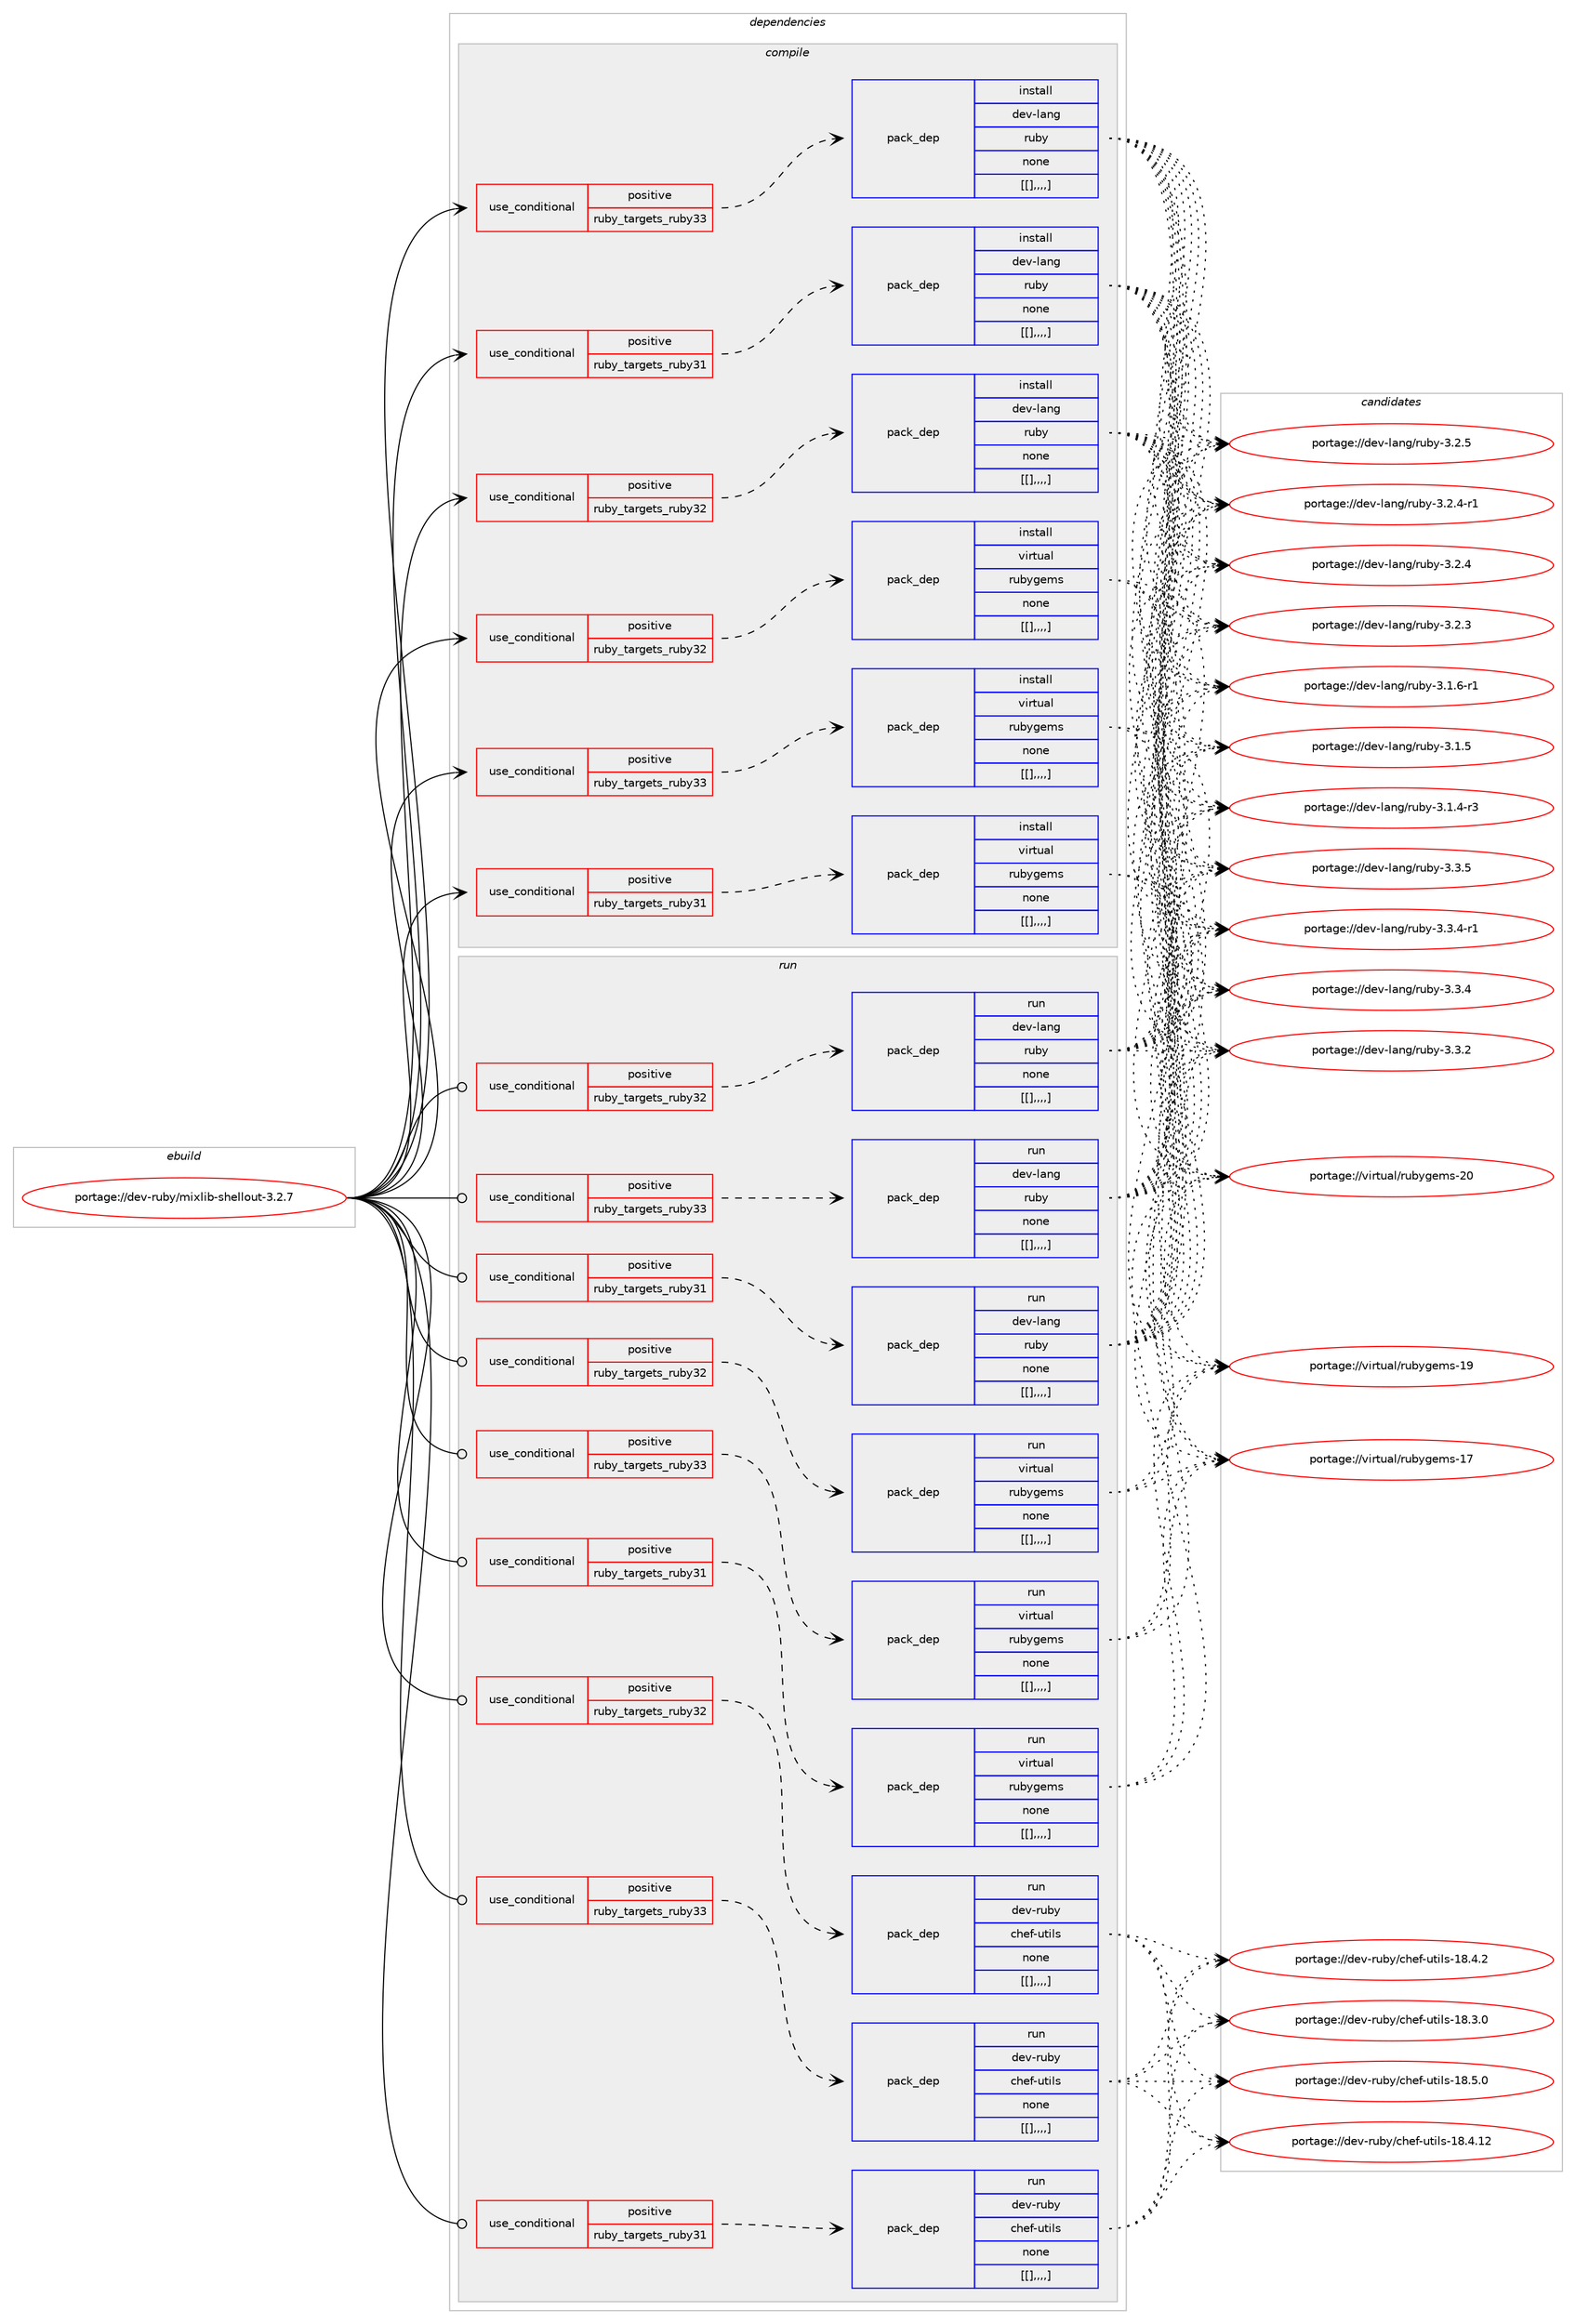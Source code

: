 digraph prolog {

# *************
# Graph options
# *************

newrank=true;
concentrate=true;
compound=true;
graph [rankdir=LR,fontname=Helvetica,fontsize=10,ranksep=1.5];#, ranksep=2.5, nodesep=0.2];
edge  [arrowhead=vee];
node  [fontname=Helvetica,fontsize=10];

# **********
# The ebuild
# **********

subgraph cluster_leftcol {
color=gray;
label=<<i>ebuild</i>>;
id [label="portage://dev-ruby/mixlib-shellout-3.2.7", color=red, width=4, href="../dev-ruby/mixlib-shellout-3.2.7.svg"];
}

# ****************
# The dependencies
# ****************

subgraph cluster_midcol {
color=gray;
label=<<i>dependencies</i>>;
subgraph cluster_compile {
fillcolor="#eeeeee";
style=filled;
label=<<i>compile</i>>;
subgraph cond52389 {
dependency193793 [label=<<TABLE BORDER="0" CELLBORDER="1" CELLSPACING="0" CELLPADDING="4"><TR><TD ROWSPAN="3" CELLPADDING="10">use_conditional</TD></TR><TR><TD>positive</TD></TR><TR><TD>ruby_targets_ruby31</TD></TR></TABLE>>, shape=none, color=red];
subgraph pack140073 {
dependency193794 [label=<<TABLE BORDER="0" CELLBORDER="1" CELLSPACING="0" CELLPADDING="4" WIDTH="220"><TR><TD ROWSPAN="6" CELLPADDING="30">pack_dep</TD></TR><TR><TD WIDTH="110">install</TD></TR><TR><TD>dev-lang</TD></TR><TR><TD>ruby</TD></TR><TR><TD>none</TD></TR><TR><TD>[[],,,,]</TD></TR></TABLE>>, shape=none, color=blue];
}
dependency193793:e -> dependency193794:w [weight=20,style="dashed",arrowhead="vee"];
}
id:e -> dependency193793:w [weight=20,style="solid",arrowhead="vee"];
subgraph cond52390 {
dependency193795 [label=<<TABLE BORDER="0" CELLBORDER="1" CELLSPACING="0" CELLPADDING="4"><TR><TD ROWSPAN="3" CELLPADDING="10">use_conditional</TD></TR><TR><TD>positive</TD></TR><TR><TD>ruby_targets_ruby31</TD></TR></TABLE>>, shape=none, color=red];
subgraph pack140074 {
dependency193796 [label=<<TABLE BORDER="0" CELLBORDER="1" CELLSPACING="0" CELLPADDING="4" WIDTH="220"><TR><TD ROWSPAN="6" CELLPADDING="30">pack_dep</TD></TR><TR><TD WIDTH="110">install</TD></TR><TR><TD>virtual</TD></TR><TR><TD>rubygems</TD></TR><TR><TD>none</TD></TR><TR><TD>[[],,,,]</TD></TR></TABLE>>, shape=none, color=blue];
}
dependency193795:e -> dependency193796:w [weight=20,style="dashed",arrowhead="vee"];
}
id:e -> dependency193795:w [weight=20,style="solid",arrowhead="vee"];
subgraph cond52391 {
dependency193797 [label=<<TABLE BORDER="0" CELLBORDER="1" CELLSPACING="0" CELLPADDING="4"><TR><TD ROWSPAN="3" CELLPADDING="10">use_conditional</TD></TR><TR><TD>positive</TD></TR><TR><TD>ruby_targets_ruby32</TD></TR></TABLE>>, shape=none, color=red];
subgraph pack140075 {
dependency193798 [label=<<TABLE BORDER="0" CELLBORDER="1" CELLSPACING="0" CELLPADDING="4" WIDTH="220"><TR><TD ROWSPAN="6" CELLPADDING="30">pack_dep</TD></TR><TR><TD WIDTH="110">install</TD></TR><TR><TD>dev-lang</TD></TR><TR><TD>ruby</TD></TR><TR><TD>none</TD></TR><TR><TD>[[],,,,]</TD></TR></TABLE>>, shape=none, color=blue];
}
dependency193797:e -> dependency193798:w [weight=20,style="dashed",arrowhead="vee"];
}
id:e -> dependency193797:w [weight=20,style="solid",arrowhead="vee"];
subgraph cond52392 {
dependency193799 [label=<<TABLE BORDER="0" CELLBORDER="1" CELLSPACING="0" CELLPADDING="4"><TR><TD ROWSPAN="3" CELLPADDING="10">use_conditional</TD></TR><TR><TD>positive</TD></TR><TR><TD>ruby_targets_ruby32</TD></TR></TABLE>>, shape=none, color=red];
subgraph pack140076 {
dependency193800 [label=<<TABLE BORDER="0" CELLBORDER="1" CELLSPACING="0" CELLPADDING="4" WIDTH="220"><TR><TD ROWSPAN="6" CELLPADDING="30">pack_dep</TD></TR><TR><TD WIDTH="110">install</TD></TR><TR><TD>virtual</TD></TR><TR><TD>rubygems</TD></TR><TR><TD>none</TD></TR><TR><TD>[[],,,,]</TD></TR></TABLE>>, shape=none, color=blue];
}
dependency193799:e -> dependency193800:w [weight=20,style="dashed",arrowhead="vee"];
}
id:e -> dependency193799:w [weight=20,style="solid",arrowhead="vee"];
subgraph cond52393 {
dependency193801 [label=<<TABLE BORDER="0" CELLBORDER="1" CELLSPACING="0" CELLPADDING="4"><TR><TD ROWSPAN="3" CELLPADDING="10">use_conditional</TD></TR><TR><TD>positive</TD></TR><TR><TD>ruby_targets_ruby33</TD></TR></TABLE>>, shape=none, color=red];
subgraph pack140077 {
dependency193802 [label=<<TABLE BORDER="0" CELLBORDER="1" CELLSPACING="0" CELLPADDING="4" WIDTH="220"><TR><TD ROWSPAN="6" CELLPADDING="30">pack_dep</TD></TR><TR><TD WIDTH="110">install</TD></TR><TR><TD>dev-lang</TD></TR><TR><TD>ruby</TD></TR><TR><TD>none</TD></TR><TR><TD>[[],,,,]</TD></TR></TABLE>>, shape=none, color=blue];
}
dependency193801:e -> dependency193802:w [weight=20,style="dashed",arrowhead="vee"];
}
id:e -> dependency193801:w [weight=20,style="solid",arrowhead="vee"];
subgraph cond52394 {
dependency193803 [label=<<TABLE BORDER="0" CELLBORDER="1" CELLSPACING="0" CELLPADDING="4"><TR><TD ROWSPAN="3" CELLPADDING="10">use_conditional</TD></TR><TR><TD>positive</TD></TR><TR><TD>ruby_targets_ruby33</TD></TR></TABLE>>, shape=none, color=red];
subgraph pack140078 {
dependency193804 [label=<<TABLE BORDER="0" CELLBORDER="1" CELLSPACING="0" CELLPADDING="4" WIDTH="220"><TR><TD ROWSPAN="6" CELLPADDING="30">pack_dep</TD></TR><TR><TD WIDTH="110">install</TD></TR><TR><TD>virtual</TD></TR><TR><TD>rubygems</TD></TR><TR><TD>none</TD></TR><TR><TD>[[],,,,]</TD></TR></TABLE>>, shape=none, color=blue];
}
dependency193803:e -> dependency193804:w [weight=20,style="dashed",arrowhead="vee"];
}
id:e -> dependency193803:w [weight=20,style="solid",arrowhead="vee"];
}
subgraph cluster_compileandrun {
fillcolor="#eeeeee";
style=filled;
label=<<i>compile and run</i>>;
}
subgraph cluster_run {
fillcolor="#eeeeee";
style=filled;
label=<<i>run</i>>;
subgraph cond52395 {
dependency193805 [label=<<TABLE BORDER="0" CELLBORDER="1" CELLSPACING="0" CELLPADDING="4"><TR><TD ROWSPAN="3" CELLPADDING="10">use_conditional</TD></TR><TR><TD>positive</TD></TR><TR><TD>ruby_targets_ruby31</TD></TR></TABLE>>, shape=none, color=red];
subgraph pack140079 {
dependency193806 [label=<<TABLE BORDER="0" CELLBORDER="1" CELLSPACING="0" CELLPADDING="4" WIDTH="220"><TR><TD ROWSPAN="6" CELLPADDING="30">pack_dep</TD></TR><TR><TD WIDTH="110">run</TD></TR><TR><TD>dev-lang</TD></TR><TR><TD>ruby</TD></TR><TR><TD>none</TD></TR><TR><TD>[[],,,,]</TD></TR></TABLE>>, shape=none, color=blue];
}
dependency193805:e -> dependency193806:w [weight=20,style="dashed",arrowhead="vee"];
}
id:e -> dependency193805:w [weight=20,style="solid",arrowhead="odot"];
subgraph cond52396 {
dependency193807 [label=<<TABLE BORDER="0" CELLBORDER="1" CELLSPACING="0" CELLPADDING="4"><TR><TD ROWSPAN="3" CELLPADDING="10">use_conditional</TD></TR><TR><TD>positive</TD></TR><TR><TD>ruby_targets_ruby31</TD></TR></TABLE>>, shape=none, color=red];
subgraph pack140080 {
dependency193808 [label=<<TABLE BORDER="0" CELLBORDER="1" CELLSPACING="0" CELLPADDING="4" WIDTH="220"><TR><TD ROWSPAN="6" CELLPADDING="30">pack_dep</TD></TR><TR><TD WIDTH="110">run</TD></TR><TR><TD>dev-ruby</TD></TR><TR><TD>chef-utils</TD></TR><TR><TD>none</TD></TR><TR><TD>[[],,,,]</TD></TR></TABLE>>, shape=none, color=blue];
}
dependency193807:e -> dependency193808:w [weight=20,style="dashed",arrowhead="vee"];
}
id:e -> dependency193807:w [weight=20,style="solid",arrowhead="odot"];
subgraph cond52397 {
dependency193809 [label=<<TABLE BORDER="0" CELLBORDER="1" CELLSPACING="0" CELLPADDING="4"><TR><TD ROWSPAN="3" CELLPADDING="10">use_conditional</TD></TR><TR><TD>positive</TD></TR><TR><TD>ruby_targets_ruby31</TD></TR></TABLE>>, shape=none, color=red];
subgraph pack140081 {
dependency193810 [label=<<TABLE BORDER="0" CELLBORDER="1" CELLSPACING="0" CELLPADDING="4" WIDTH="220"><TR><TD ROWSPAN="6" CELLPADDING="30">pack_dep</TD></TR><TR><TD WIDTH="110">run</TD></TR><TR><TD>virtual</TD></TR><TR><TD>rubygems</TD></TR><TR><TD>none</TD></TR><TR><TD>[[],,,,]</TD></TR></TABLE>>, shape=none, color=blue];
}
dependency193809:e -> dependency193810:w [weight=20,style="dashed",arrowhead="vee"];
}
id:e -> dependency193809:w [weight=20,style="solid",arrowhead="odot"];
subgraph cond52398 {
dependency193811 [label=<<TABLE BORDER="0" CELLBORDER="1" CELLSPACING="0" CELLPADDING="4"><TR><TD ROWSPAN="3" CELLPADDING="10">use_conditional</TD></TR><TR><TD>positive</TD></TR><TR><TD>ruby_targets_ruby32</TD></TR></TABLE>>, shape=none, color=red];
subgraph pack140082 {
dependency193812 [label=<<TABLE BORDER="0" CELLBORDER="1" CELLSPACING="0" CELLPADDING="4" WIDTH="220"><TR><TD ROWSPAN="6" CELLPADDING="30">pack_dep</TD></TR><TR><TD WIDTH="110">run</TD></TR><TR><TD>dev-lang</TD></TR><TR><TD>ruby</TD></TR><TR><TD>none</TD></TR><TR><TD>[[],,,,]</TD></TR></TABLE>>, shape=none, color=blue];
}
dependency193811:e -> dependency193812:w [weight=20,style="dashed",arrowhead="vee"];
}
id:e -> dependency193811:w [weight=20,style="solid",arrowhead="odot"];
subgraph cond52399 {
dependency193813 [label=<<TABLE BORDER="0" CELLBORDER="1" CELLSPACING="0" CELLPADDING="4"><TR><TD ROWSPAN="3" CELLPADDING="10">use_conditional</TD></TR><TR><TD>positive</TD></TR><TR><TD>ruby_targets_ruby32</TD></TR></TABLE>>, shape=none, color=red];
subgraph pack140083 {
dependency193814 [label=<<TABLE BORDER="0" CELLBORDER="1" CELLSPACING="0" CELLPADDING="4" WIDTH="220"><TR><TD ROWSPAN="6" CELLPADDING="30">pack_dep</TD></TR><TR><TD WIDTH="110">run</TD></TR><TR><TD>dev-ruby</TD></TR><TR><TD>chef-utils</TD></TR><TR><TD>none</TD></TR><TR><TD>[[],,,,]</TD></TR></TABLE>>, shape=none, color=blue];
}
dependency193813:e -> dependency193814:w [weight=20,style="dashed",arrowhead="vee"];
}
id:e -> dependency193813:w [weight=20,style="solid",arrowhead="odot"];
subgraph cond52400 {
dependency193815 [label=<<TABLE BORDER="0" CELLBORDER="1" CELLSPACING="0" CELLPADDING="4"><TR><TD ROWSPAN="3" CELLPADDING="10">use_conditional</TD></TR><TR><TD>positive</TD></TR><TR><TD>ruby_targets_ruby32</TD></TR></TABLE>>, shape=none, color=red];
subgraph pack140084 {
dependency193816 [label=<<TABLE BORDER="0" CELLBORDER="1" CELLSPACING="0" CELLPADDING="4" WIDTH="220"><TR><TD ROWSPAN="6" CELLPADDING="30">pack_dep</TD></TR><TR><TD WIDTH="110">run</TD></TR><TR><TD>virtual</TD></TR><TR><TD>rubygems</TD></TR><TR><TD>none</TD></TR><TR><TD>[[],,,,]</TD></TR></TABLE>>, shape=none, color=blue];
}
dependency193815:e -> dependency193816:w [weight=20,style="dashed",arrowhead="vee"];
}
id:e -> dependency193815:w [weight=20,style="solid",arrowhead="odot"];
subgraph cond52401 {
dependency193817 [label=<<TABLE BORDER="0" CELLBORDER="1" CELLSPACING="0" CELLPADDING="4"><TR><TD ROWSPAN="3" CELLPADDING="10">use_conditional</TD></TR><TR><TD>positive</TD></TR><TR><TD>ruby_targets_ruby33</TD></TR></TABLE>>, shape=none, color=red];
subgraph pack140085 {
dependency193818 [label=<<TABLE BORDER="0" CELLBORDER="1" CELLSPACING="0" CELLPADDING="4" WIDTH="220"><TR><TD ROWSPAN="6" CELLPADDING="30">pack_dep</TD></TR><TR><TD WIDTH="110">run</TD></TR><TR><TD>dev-lang</TD></TR><TR><TD>ruby</TD></TR><TR><TD>none</TD></TR><TR><TD>[[],,,,]</TD></TR></TABLE>>, shape=none, color=blue];
}
dependency193817:e -> dependency193818:w [weight=20,style="dashed",arrowhead="vee"];
}
id:e -> dependency193817:w [weight=20,style="solid",arrowhead="odot"];
subgraph cond52402 {
dependency193819 [label=<<TABLE BORDER="0" CELLBORDER="1" CELLSPACING="0" CELLPADDING="4"><TR><TD ROWSPAN="3" CELLPADDING="10">use_conditional</TD></TR><TR><TD>positive</TD></TR><TR><TD>ruby_targets_ruby33</TD></TR></TABLE>>, shape=none, color=red];
subgraph pack140086 {
dependency193820 [label=<<TABLE BORDER="0" CELLBORDER="1" CELLSPACING="0" CELLPADDING="4" WIDTH="220"><TR><TD ROWSPAN="6" CELLPADDING="30">pack_dep</TD></TR><TR><TD WIDTH="110">run</TD></TR><TR><TD>dev-ruby</TD></TR><TR><TD>chef-utils</TD></TR><TR><TD>none</TD></TR><TR><TD>[[],,,,]</TD></TR></TABLE>>, shape=none, color=blue];
}
dependency193819:e -> dependency193820:w [weight=20,style="dashed",arrowhead="vee"];
}
id:e -> dependency193819:w [weight=20,style="solid",arrowhead="odot"];
subgraph cond52403 {
dependency193821 [label=<<TABLE BORDER="0" CELLBORDER="1" CELLSPACING="0" CELLPADDING="4"><TR><TD ROWSPAN="3" CELLPADDING="10">use_conditional</TD></TR><TR><TD>positive</TD></TR><TR><TD>ruby_targets_ruby33</TD></TR></TABLE>>, shape=none, color=red];
subgraph pack140087 {
dependency193822 [label=<<TABLE BORDER="0" CELLBORDER="1" CELLSPACING="0" CELLPADDING="4" WIDTH="220"><TR><TD ROWSPAN="6" CELLPADDING="30">pack_dep</TD></TR><TR><TD WIDTH="110">run</TD></TR><TR><TD>virtual</TD></TR><TR><TD>rubygems</TD></TR><TR><TD>none</TD></TR><TR><TD>[[],,,,]</TD></TR></TABLE>>, shape=none, color=blue];
}
dependency193821:e -> dependency193822:w [weight=20,style="dashed",arrowhead="vee"];
}
id:e -> dependency193821:w [weight=20,style="solid",arrowhead="odot"];
}
}

# **************
# The candidates
# **************

subgraph cluster_choices {
rank=same;
color=gray;
label=<<i>candidates</i>>;

subgraph choice140073 {
color=black;
nodesep=1;
choice10010111845108971101034711411798121455146514653 [label="portage://dev-lang/ruby-3.3.5", color=red, width=4,href="../dev-lang/ruby-3.3.5.svg"];
choice100101118451089711010347114117981214551465146524511449 [label="portage://dev-lang/ruby-3.3.4-r1", color=red, width=4,href="../dev-lang/ruby-3.3.4-r1.svg"];
choice10010111845108971101034711411798121455146514652 [label="portage://dev-lang/ruby-3.3.4", color=red, width=4,href="../dev-lang/ruby-3.3.4.svg"];
choice10010111845108971101034711411798121455146514650 [label="portage://dev-lang/ruby-3.3.2", color=red, width=4,href="../dev-lang/ruby-3.3.2.svg"];
choice10010111845108971101034711411798121455146504653 [label="portage://dev-lang/ruby-3.2.5", color=red, width=4,href="../dev-lang/ruby-3.2.5.svg"];
choice100101118451089711010347114117981214551465046524511449 [label="portage://dev-lang/ruby-3.2.4-r1", color=red, width=4,href="../dev-lang/ruby-3.2.4-r1.svg"];
choice10010111845108971101034711411798121455146504652 [label="portage://dev-lang/ruby-3.2.4", color=red, width=4,href="../dev-lang/ruby-3.2.4.svg"];
choice10010111845108971101034711411798121455146504651 [label="portage://dev-lang/ruby-3.2.3", color=red, width=4,href="../dev-lang/ruby-3.2.3.svg"];
choice100101118451089711010347114117981214551464946544511449 [label="portage://dev-lang/ruby-3.1.6-r1", color=red, width=4,href="../dev-lang/ruby-3.1.6-r1.svg"];
choice10010111845108971101034711411798121455146494653 [label="portage://dev-lang/ruby-3.1.5", color=red, width=4,href="../dev-lang/ruby-3.1.5.svg"];
choice100101118451089711010347114117981214551464946524511451 [label="portage://dev-lang/ruby-3.1.4-r3", color=red, width=4,href="../dev-lang/ruby-3.1.4-r3.svg"];
dependency193794:e -> choice10010111845108971101034711411798121455146514653:w [style=dotted,weight="100"];
dependency193794:e -> choice100101118451089711010347114117981214551465146524511449:w [style=dotted,weight="100"];
dependency193794:e -> choice10010111845108971101034711411798121455146514652:w [style=dotted,weight="100"];
dependency193794:e -> choice10010111845108971101034711411798121455146514650:w [style=dotted,weight="100"];
dependency193794:e -> choice10010111845108971101034711411798121455146504653:w [style=dotted,weight="100"];
dependency193794:e -> choice100101118451089711010347114117981214551465046524511449:w [style=dotted,weight="100"];
dependency193794:e -> choice10010111845108971101034711411798121455146504652:w [style=dotted,weight="100"];
dependency193794:e -> choice10010111845108971101034711411798121455146504651:w [style=dotted,weight="100"];
dependency193794:e -> choice100101118451089711010347114117981214551464946544511449:w [style=dotted,weight="100"];
dependency193794:e -> choice10010111845108971101034711411798121455146494653:w [style=dotted,weight="100"];
dependency193794:e -> choice100101118451089711010347114117981214551464946524511451:w [style=dotted,weight="100"];
}
subgraph choice140074 {
color=black;
nodesep=1;
choice118105114116117971084711411798121103101109115455048 [label="portage://virtual/rubygems-20", color=red, width=4,href="../virtual/rubygems-20.svg"];
choice118105114116117971084711411798121103101109115454957 [label="portage://virtual/rubygems-19", color=red, width=4,href="../virtual/rubygems-19.svg"];
choice118105114116117971084711411798121103101109115454955 [label="portage://virtual/rubygems-17", color=red, width=4,href="../virtual/rubygems-17.svg"];
dependency193796:e -> choice118105114116117971084711411798121103101109115455048:w [style=dotted,weight="100"];
dependency193796:e -> choice118105114116117971084711411798121103101109115454957:w [style=dotted,weight="100"];
dependency193796:e -> choice118105114116117971084711411798121103101109115454955:w [style=dotted,weight="100"];
}
subgraph choice140075 {
color=black;
nodesep=1;
choice10010111845108971101034711411798121455146514653 [label="portage://dev-lang/ruby-3.3.5", color=red, width=4,href="../dev-lang/ruby-3.3.5.svg"];
choice100101118451089711010347114117981214551465146524511449 [label="portage://dev-lang/ruby-3.3.4-r1", color=red, width=4,href="../dev-lang/ruby-3.3.4-r1.svg"];
choice10010111845108971101034711411798121455146514652 [label="portage://dev-lang/ruby-3.3.4", color=red, width=4,href="../dev-lang/ruby-3.3.4.svg"];
choice10010111845108971101034711411798121455146514650 [label="portage://dev-lang/ruby-3.3.2", color=red, width=4,href="../dev-lang/ruby-3.3.2.svg"];
choice10010111845108971101034711411798121455146504653 [label="portage://dev-lang/ruby-3.2.5", color=red, width=4,href="../dev-lang/ruby-3.2.5.svg"];
choice100101118451089711010347114117981214551465046524511449 [label="portage://dev-lang/ruby-3.2.4-r1", color=red, width=4,href="../dev-lang/ruby-3.2.4-r1.svg"];
choice10010111845108971101034711411798121455146504652 [label="portage://dev-lang/ruby-3.2.4", color=red, width=4,href="../dev-lang/ruby-3.2.4.svg"];
choice10010111845108971101034711411798121455146504651 [label="portage://dev-lang/ruby-3.2.3", color=red, width=4,href="../dev-lang/ruby-3.2.3.svg"];
choice100101118451089711010347114117981214551464946544511449 [label="portage://dev-lang/ruby-3.1.6-r1", color=red, width=4,href="../dev-lang/ruby-3.1.6-r1.svg"];
choice10010111845108971101034711411798121455146494653 [label="portage://dev-lang/ruby-3.1.5", color=red, width=4,href="../dev-lang/ruby-3.1.5.svg"];
choice100101118451089711010347114117981214551464946524511451 [label="portage://dev-lang/ruby-3.1.4-r3", color=red, width=4,href="../dev-lang/ruby-3.1.4-r3.svg"];
dependency193798:e -> choice10010111845108971101034711411798121455146514653:w [style=dotted,weight="100"];
dependency193798:e -> choice100101118451089711010347114117981214551465146524511449:w [style=dotted,weight="100"];
dependency193798:e -> choice10010111845108971101034711411798121455146514652:w [style=dotted,weight="100"];
dependency193798:e -> choice10010111845108971101034711411798121455146514650:w [style=dotted,weight="100"];
dependency193798:e -> choice10010111845108971101034711411798121455146504653:w [style=dotted,weight="100"];
dependency193798:e -> choice100101118451089711010347114117981214551465046524511449:w [style=dotted,weight="100"];
dependency193798:e -> choice10010111845108971101034711411798121455146504652:w [style=dotted,weight="100"];
dependency193798:e -> choice10010111845108971101034711411798121455146504651:w [style=dotted,weight="100"];
dependency193798:e -> choice100101118451089711010347114117981214551464946544511449:w [style=dotted,weight="100"];
dependency193798:e -> choice10010111845108971101034711411798121455146494653:w [style=dotted,weight="100"];
dependency193798:e -> choice100101118451089711010347114117981214551464946524511451:w [style=dotted,weight="100"];
}
subgraph choice140076 {
color=black;
nodesep=1;
choice118105114116117971084711411798121103101109115455048 [label="portage://virtual/rubygems-20", color=red, width=4,href="../virtual/rubygems-20.svg"];
choice118105114116117971084711411798121103101109115454957 [label="portage://virtual/rubygems-19", color=red, width=4,href="../virtual/rubygems-19.svg"];
choice118105114116117971084711411798121103101109115454955 [label="portage://virtual/rubygems-17", color=red, width=4,href="../virtual/rubygems-17.svg"];
dependency193800:e -> choice118105114116117971084711411798121103101109115455048:w [style=dotted,weight="100"];
dependency193800:e -> choice118105114116117971084711411798121103101109115454957:w [style=dotted,weight="100"];
dependency193800:e -> choice118105114116117971084711411798121103101109115454955:w [style=dotted,weight="100"];
}
subgraph choice140077 {
color=black;
nodesep=1;
choice10010111845108971101034711411798121455146514653 [label="portage://dev-lang/ruby-3.3.5", color=red, width=4,href="../dev-lang/ruby-3.3.5.svg"];
choice100101118451089711010347114117981214551465146524511449 [label="portage://dev-lang/ruby-3.3.4-r1", color=red, width=4,href="../dev-lang/ruby-3.3.4-r1.svg"];
choice10010111845108971101034711411798121455146514652 [label="portage://dev-lang/ruby-3.3.4", color=red, width=4,href="../dev-lang/ruby-3.3.4.svg"];
choice10010111845108971101034711411798121455146514650 [label="portage://dev-lang/ruby-3.3.2", color=red, width=4,href="../dev-lang/ruby-3.3.2.svg"];
choice10010111845108971101034711411798121455146504653 [label="portage://dev-lang/ruby-3.2.5", color=red, width=4,href="../dev-lang/ruby-3.2.5.svg"];
choice100101118451089711010347114117981214551465046524511449 [label="portage://dev-lang/ruby-3.2.4-r1", color=red, width=4,href="../dev-lang/ruby-3.2.4-r1.svg"];
choice10010111845108971101034711411798121455146504652 [label="portage://dev-lang/ruby-3.2.4", color=red, width=4,href="../dev-lang/ruby-3.2.4.svg"];
choice10010111845108971101034711411798121455146504651 [label="portage://dev-lang/ruby-3.2.3", color=red, width=4,href="../dev-lang/ruby-3.2.3.svg"];
choice100101118451089711010347114117981214551464946544511449 [label="portage://dev-lang/ruby-3.1.6-r1", color=red, width=4,href="../dev-lang/ruby-3.1.6-r1.svg"];
choice10010111845108971101034711411798121455146494653 [label="portage://dev-lang/ruby-3.1.5", color=red, width=4,href="../dev-lang/ruby-3.1.5.svg"];
choice100101118451089711010347114117981214551464946524511451 [label="portage://dev-lang/ruby-3.1.4-r3", color=red, width=4,href="../dev-lang/ruby-3.1.4-r3.svg"];
dependency193802:e -> choice10010111845108971101034711411798121455146514653:w [style=dotted,weight="100"];
dependency193802:e -> choice100101118451089711010347114117981214551465146524511449:w [style=dotted,weight="100"];
dependency193802:e -> choice10010111845108971101034711411798121455146514652:w [style=dotted,weight="100"];
dependency193802:e -> choice10010111845108971101034711411798121455146514650:w [style=dotted,weight="100"];
dependency193802:e -> choice10010111845108971101034711411798121455146504653:w [style=dotted,weight="100"];
dependency193802:e -> choice100101118451089711010347114117981214551465046524511449:w [style=dotted,weight="100"];
dependency193802:e -> choice10010111845108971101034711411798121455146504652:w [style=dotted,weight="100"];
dependency193802:e -> choice10010111845108971101034711411798121455146504651:w [style=dotted,weight="100"];
dependency193802:e -> choice100101118451089711010347114117981214551464946544511449:w [style=dotted,weight="100"];
dependency193802:e -> choice10010111845108971101034711411798121455146494653:w [style=dotted,weight="100"];
dependency193802:e -> choice100101118451089711010347114117981214551464946524511451:w [style=dotted,weight="100"];
}
subgraph choice140078 {
color=black;
nodesep=1;
choice118105114116117971084711411798121103101109115455048 [label="portage://virtual/rubygems-20", color=red, width=4,href="../virtual/rubygems-20.svg"];
choice118105114116117971084711411798121103101109115454957 [label="portage://virtual/rubygems-19", color=red, width=4,href="../virtual/rubygems-19.svg"];
choice118105114116117971084711411798121103101109115454955 [label="portage://virtual/rubygems-17", color=red, width=4,href="../virtual/rubygems-17.svg"];
dependency193804:e -> choice118105114116117971084711411798121103101109115455048:w [style=dotted,weight="100"];
dependency193804:e -> choice118105114116117971084711411798121103101109115454957:w [style=dotted,weight="100"];
dependency193804:e -> choice118105114116117971084711411798121103101109115454955:w [style=dotted,weight="100"];
}
subgraph choice140079 {
color=black;
nodesep=1;
choice10010111845108971101034711411798121455146514653 [label="portage://dev-lang/ruby-3.3.5", color=red, width=4,href="../dev-lang/ruby-3.3.5.svg"];
choice100101118451089711010347114117981214551465146524511449 [label="portage://dev-lang/ruby-3.3.4-r1", color=red, width=4,href="../dev-lang/ruby-3.3.4-r1.svg"];
choice10010111845108971101034711411798121455146514652 [label="portage://dev-lang/ruby-3.3.4", color=red, width=4,href="../dev-lang/ruby-3.3.4.svg"];
choice10010111845108971101034711411798121455146514650 [label="portage://dev-lang/ruby-3.3.2", color=red, width=4,href="../dev-lang/ruby-3.3.2.svg"];
choice10010111845108971101034711411798121455146504653 [label="portage://dev-lang/ruby-3.2.5", color=red, width=4,href="../dev-lang/ruby-3.2.5.svg"];
choice100101118451089711010347114117981214551465046524511449 [label="portage://dev-lang/ruby-3.2.4-r1", color=red, width=4,href="../dev-lang/ruby-3.2.4-r1.svg"];
choice10010111845108971101034711411798121455146504652 [label="portage://dev-lang/ruby-3.2.4", color=red, width=4,href="../dev-lang/ruby-3.2.4.svg"];
choice10010111845108971101034711411798121455146504651 [label="portage://dev-lang/ruby-3.2.3", color=red, width=4,href="../dev-lang/ruby-3.2.3.svg"];
choice100101118451089711010347114117981214551464946544511449 [label="portage://dev-lang/ruby-3.1.6-r1", color=red, width=4,href="../dev-lang/ruby-3.1.6-r1.svg"];
choice10010111845108971101034711411798121455146494653 [label="portage://dev-lang/ruby-3.1.5", color=red, width=4,href="../dev-lang/ruby-3.1.5.svg"];
choice100101118451089711010347114117981214551464946524511451 [label="portage://dev-lang/ruby-3.1.4-r3", color=red, width=4,href="../dev-lang/ruby-3.1.4-r3.svg"];
dependency193806:e -> choice10010111845108971101034711411798121455146514653:w [style=dotted,weight="100"];
dependency193806:e -> choice100101118451089711010347114117981214551465146524511449:w [style=dotted,weight="100"];
dependency193806:e -> choice10010111845108971101034711411798121455146514652:w [style=dotted,weight="100"];
dependency193806:e -> choice10010111845108971101034711411798121455146514650:w [style=dotted,weight="100"];
dependency193806:e -> choice10010111845108971101034711411798121455146504653:w [style=dotted,weight="100"];
dependency193806:e -> choice100101118451089711010347114117981214551465046524511449:w [style=dotted,weight="100"];
dependency193806:e -> choice10010111845108971101034711411798121455146504652:w [style=dotted,weight="100"];
dependency193806:e -> choice10010111845108971101034711411798121455146504651:w [style=dotted,weight="100"];
dependency193806:e -> choice100101118451089711010347114117981214551464946544511449:w [style=dotted,weight="100"];
dependency193806:e -> choice10010111845108971101034711411798121455146494653:w [style=dotted,weight="100"];
dependency193806:e -> choice100101118451089711010347114117981214551464946524511451:w [style=dotted,weight="100"];
}
subgraph choice140080 {
color=black;
nodesep=1;
choice100101118451141179812147991041011024511711610510811545495646534648 [label="portage://dev-ruby/chef-utils-18.5.0", color=red, width=4,href="../dev-ruby/chef-utils-18.5.0.svg"];
choice10010111845114117981214799104101102451171161051081154549564652464950 [label="portage://dev-ruby/chef-utils-18.4.12", color=red, width=4,href="../dev-ruby/chef-utils-18.4.12.svg"];
choice100101118451141179812147991041011024511711610510811545495646524650 [label="portage://dev-ruby/chef-utils-18.4.2", color=red, width=4,href="../dev-ruby/chef-utils-18.4.2.svg"];
choice100101118451141179812147991041011024511711610510811545495646514648 [label="portage://dev-ruby/chef-utils-18.3.0", color=red, width=4,href="../dev-ruby/chef-utils-18.3.0.svg"];
dependency193808:e -> choice100101118451141179812147991041011024511711610510811545495646534648:w [style=dotted,weight="100"];
dependency193808:e -> choice10010111845114117981214799104101102451171161051081154549564652464950:w [style=dotted,weight="100"];
dependency193808:e -> choice100101118451141179812147991041011024511711610510811545495646524650:w [style=dotted,weight="100"];
dependency193808:e -> choice100101118451141179812147991041011024511711610510811545495646514648:w [style=dotted,weight="100"];
}
subgraph choice140081 {
color=black;
nodesep=1;
choice118105114116117971084711411798121103101109115455048 [label="portage://virtual/rubygems-20", color=red, width=4,href="../virtual/rubygems-20.svg"];
choice118105114116117971084711411798121103101109115454957 [label="portage://virtual/rubygems-19", color=red, width=4,href="../virtual/rubygems-19.svg"];
choice118105114116117971084711411798121103101109115454955 [label="portage://virtual/rubygems-17", color=red, width=4,href="../virtual/rubygems-17.svg"];
dependency193810:e -> choice118105114116117971084711411798121103101109115455048:w [style=dotted,weight="100"];
dependency193810:e -> choice118105114116117971084711411798121103101109115454957:w [style=dotted,weight="100"];
dependency193810:e -> choice118105114116117971084711411798121103101109115454955:w [style=dotted,weight="100"];
}
subgraph choice140082 {
color=black;
nodesep=1;
choice10010111845108971101034711411798121455146514653 [label="portage://dev-lang/ruby-3.3.5", color=red, width=4,href="../dev-lang/ruby-3.3.5.svg"];
choice100101118451089711010347114117981214551465146524511449 [label="portage://dev-lang/ruby-3.3.4-r1", color=red, width=4,href="../dev-lang/ruby-3.3.4-r1.svg"];
choice10010111845108971101034711411798121455146514652 [label="portage://dev-lang/ruby-3.3.4", color=red, width=4,href="../dev-lang/ruby-3.3.4.svg"];
choice10010111845108971101034711411798121455146514650 [label="portage://dev-lang/ruby-3.3.2", color=red, width=4,href="../dev-lang/ruby-3.3.2.svg"];
choice10010111845108971101034711411798121455146504653 [label="portage://dev-lang/ruby-3.2.5", color=red, width=4,href="../dev-lang/ruby-3.2.5.svg"];
choice100101118451089711010347114117981214551465046524511449 [label="portage://dev-lang/ruby-3.2.4-r1", color=red, width=4,href="../dev-lang/ruby-3.2.4-r1.svg"];
choice10010111845108971101034711411798121455146504652 [label="portage://dev-lang/ruby-3.2.4", color=red, width=4,href="../dev-lang/ruby-3.2.4.svg"];
choice10010111845108971101034711411798121455146504651 [label="portage://dev-lang/ruby-3.2.3", color=red, width=4,href="../dev-lang/ruby-3.2.3.svg"];
choice100101118451089711010347114117981214551464946544511449 [label="portage://dev-lang/ruby-3.1.6-r1", color=red, width=4,href="../dev-lang/ruby-3.1.6-r1.svg"];
choice10010111845108971101034711411798121455146494653 [label="portage://dev-lang/ruby-3.1.5", color=red, width=4,href="../dev-lang/ruby-3.1.5.svg"];
choice100101118451089711010347114117981214551464946524511451 [label="portage://dev-lang/ruby-3.1.4-r3", color=red, width=4,href="../dev-lang/ruby-3.1.4-r3.svg"];
dependency193812:e -> choice10010111845108971101034711411798121455146514653:w [style=dotted,weight="100"];
dependency193812:e -> choice100101118451089711010347114117981214551465146524511449:w [style=dotted,weight="100"];
dependency193812:e -> choice10010111845108971101034711411798121455146514652:w [style=dotted,weight="100"];
dependency193812:e -> choice10010111845108971101034711411798121455146514650:w [style=dotted,weight="100"];
dependency193812:e -> choice10010111845108971101034711411798121455146504653:w [style=dotted,weight="100"];
dependency193812:e -> choice100101118451089711010347114117981214551465046524511449:w [style=dotted,weight="100"];
dependency193812:e -> choice10010111845108971101034711411798121455146504652:w [style=dotted,weight="100"];
dependency193812:e -> choice10010111845108971101034711411798121455146504651:w [style=dotted,weight="100"];
dependency193812:e -> choice100101118451089711010347114117981214551464946544511449:w [style=dotted,weight="100"];
dependency193812:e -> choice10010111845108971101034711411798121455146494653:w [style=dotted,weight="100"];
dependency193812:e -> choice100101118451089711010347114117981214551464946524511451:w [style=dotted,weight="100"];
}
subgraph choice140083 {
color=black;
nodesep=1;
choice100101118451141179812147991041011024511711610510811545495646534648 [label="portage://dev-ruby/chef-utils-18.5.0", color=red, width=4,href="../dev-ruby/chef-utils-18.5.0.svg"];
choice10010111845114117981214799104101102451171161051081154549564652464950 [label="portage://dev-ruby/chef-utils-18.4.12", color=red, width=4,href="../dev-ruby/chef-utils-18.4.12.svg"];
choice100101118451141179812147991041011024511711610510811545495646524650 [label="portage://dev-ruby/chef-utils-18.4.2", color=red, width=4,href="../dev-ruby/chef-utils-18.4.2.svg"];
choice100101118451141179812147991041011024511711610510811545495646514648 [label="portage://dev-ruby/chef-utils-18.3.0", color=red, width=4,href="../dev-ruby/chef-utils-18.3.0.svg"];
dependency193814:e -> choice100101118451141179812147991041011024511711610510811545495646534648:w [style=dotted,weight="100"];
dependency193814:e -> choice10010111845114117981214799104101102451171161051081154549564652464950:w [style=dotted,weight="100"];
dependency193814:e -> choice100101118451141179812147991041011024511711610510811545495646524650:w [style=dotted,weight="100"];
dependency193814:e -> choice100101118451141179812147991041011024511711610510811545495646514648:w [style=dotted,weight="100"];
}
subgraph choice140084 {
color=black;
nodesep=1;
choice118105114116117971084711411798121103101109115455048 [label="portage://virtual/rubygems-20", color=red, width=4,href="../virtual/rubygems-20.svg"];
choice118105114116117971084711411798121103101109115454957 [label="portage://virtual/rubygems-19", color=red, width=4,href="../virtual/rubygems-19.svg"];
choice118105114116117971084711411798121103101109115454955 [label="portage://virtual/rubygems-17", color=red, width=4,href="../virtual/rubygems-17.svg"];
dependency193816:e -> choice118105114116117971084711411798121103101109115455048:w [style=dotted,weight="100"];
dependency193816:e -> choice118105114116117971084711411798121103101109115454957:w [style=dotted,weight="100"];
dependency193816:e -> choice118105114116117971084711411798121103101109115454955:w [style=dotted,weight="100"];
}
subgraph choice140085 {
color=black;
nodesep=1;
choice10010111845108971101034711411798121455146514653 [label="portage://dev-lang/ruby-3.3.5", color=red, width=4,href="../dev-lang/ruby-3.3.5.svg"];
choice100101118451089711010347114117981214551465146524511449 [label="portage://dev-lang/ruby-3.3.4-r1", color=red, width=4,href="../dev-lang/ruby-3.3.4-r1.svg"];
choice10010111845108971101034711411798121455146514652 [label="portage://dev-lang/ruby-3.3.4", color=red, width=4,href="../dev-lang/ruby-3.3.4.svg"];
choice10010111845108971101034711411798121455146514650 [label="portage://dev-lang/ruby-3.3.2", color=red, width=4,href="../dev-lang/ruby-3.3.2.svg"];
choice10010111845108971101034711411798121455146504653 [label="portage://dev-lang/ruby-3.2.5", color=red, width=4,href="../dev-lang/ruby-3.2.5.svg"];
choice100101118451089711010347114117981214551465046524511449 [label="portage://dev-lang/ruby-3.2.4-r1", color=red, width=4,href="../dev-lang/ruby-3.2.4-r1.svg"];
choice10010111845108971101034711411798121455146504652 [label="portage://dev-lang/ruby-3.2.4", color=red, width=4,href="../dev-lang/ruby-3.2.4.svg"];
choice10010111845108971101034711411798121455146504651 [label="portage://dev-lang/ruby-3.2.3", color=red, width=4,href="../dev-lang/ruby-3.2.3.svg"];
choice100101118451089711010347114117981214551464946544511449 [label="portage://dev-lang/ruby-3.1.6-r1", color=red, width=4,href="../dev-lang/ruby-3.1.6-r1.svg"];
choice10010111845108971101034711411798121455146494653 [label="portage://dev-lang/ruby-3.1.5", color=red, width=4,href="../dev-lang/ruby-3.1.5.svg"];
choice100101118451089711010347114117981214551464946524511451 [label="portage://dev-lang/ruby-3.1.4-r3", color=red, width=4,href="../dev-lang/ruby-3.1.4-r3.svg"];
dependency193818:e -> choice10010111845108971101034711411798121455146514653:w [style=dotted,weight="100"];
dependency193818:e -> choice100101118451089711010347114117981214551465146524511449:w [style=dotted,weight="100"];
dependency193818:e -> choice10010111845108971101034711411798121455146514652:w [style=dotted,weight="100"];
dependency193818:e -> choice10010111845108971101034711411798121455146514650:w [style=dotted,weight="100"];
dependency193818:e -> choice10010111845108971101034711411798121455146504653:w [style=dotted,weight="100"];
dependency193818:e -> choice100101118451089711010347114117981214551465046524511449:w [style=dotted,weight="100"];
dependency193818:e -> choice10010111845108971101034711411798121455146504652:w [style=dotted,weight="100"];
dependency193818:e -> choice10010111845108971101034711411798121455146504651:w [style=dotted,weight="100"];
dependency193818:e -> choice100101118451089711010347114117981214551464946544511449:w [style=dotted,weight="100"];
dependency193818:e -> choice10010111845108971101034711411798121455146494653:w [style=dotted,weight="100"];
dependency193818:e -> choice100101118451089711010347114117981214551464946524511451:w [style=dotted,weight="100"];
}
subgraph choice140086 {
color=black;
nodesep=1;
choice100101118451141179812147991041011024511711610510811545495646534648 [label="portage://dev-ruby/chef-utils-18.5.0", color=red, width=4,href="../dev-ruby/chef-utils-18.5.0.svg"];
choice10010111845114117981214799104101102451171161051081154549564652464950 [label="portage://dev-ruby/chef-utils-18.4.12", color=red, width=4,href="../dev-ruby/chef-utils-18.4.12.svg"];
choice100101118451141179812147991041011024511711610510811545495646524650 [label="portage://dev-ruby/chef-utils-18.4.2", color=red, width=4,href="../dev-ruby/chef-utils-18.4.2.svg"];
choice100101118451141179812147991041011024511711610510811545495646514648 [label="portage://dev-ruby/chef-utils-18.3.0", color=red, width=4,href="../dev-ruby/chef-utils-18.3.0.svg"];
dependency193820:e -> choice100101118451141179812147991041011024511711610510811545495646534648:w [style=dotted,weight="100"];
dependency193820:e -> choice10010111845114117981214799104101102451171161051081154549564652464950:w [style=dotted,weight="100"];
dependency193820:e -> choice100101118451141179812147991041011024511711610510811545495646524650:w [style=dotted,weight="100"];
dependency193820:e -> choice100101118451141179812147991041011024511711610510811545495646514648:w [style=dotted,weight="100"];
}
subgraph choice140087 {
color=black;
nodesep=1;
choice118105114116117971084711411798121103101109115455048 [label="portage://virtual/rubygems-20", color=red, width=4,href="../virtual/rubygems-20.svg"];
choice118105114116117971084711411798121103101109115454957 [label="portage://virtual/rubygems-19", color=red, width=4,href="../virtual/rubygems-19.svg"];
choice118105114116117971084711411798121103101109115454955 [label="portage://virtual/rubygems-17", color=red, width=4,href="../virtual/rubygems-17.svg"];
dependency193822:e -> choice118105114116117971084711411798121103101109115455048:w [style=dotted,weight="100"];
dependency193822:e -> choice118105114116117971084711411798121103101109115454957:w [style=dotted,weight="100"];
dependency193822:e -> choice118105114116117971084711411798121103101109115454955:w [style=dotted,weight="100"];
}
}

}
